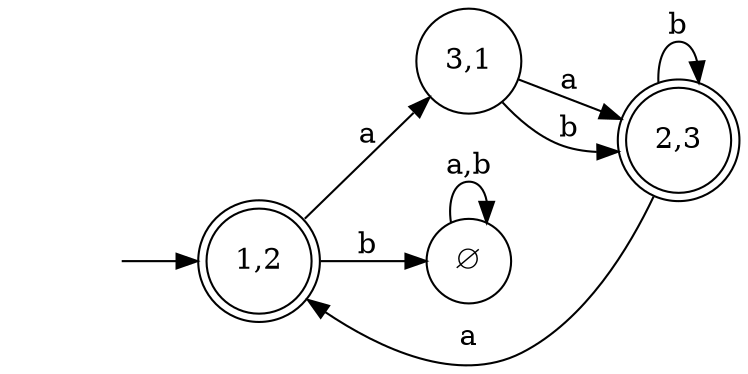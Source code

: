 digraph finite_state_machine {
	rankdir = LR;
	/*size = "4,6"*/
	/*ppi = 300*/
	node [ shape = none ] "";
	node [ shape = doublecircle ]; "1,2" "2,3";
	node [ shape = circle ];

	"" -> "1,2"

	"1,2" -> "3,1"  [ label = "a" ]
	"1,2" -> "∅"  [ label = "b" ]

	"∅" -> "∅" [ label = "a,b" ]

	"3,1" -> "2,3"  [ label = "a" ]
	"3,1" -> "2,3"  [ label = "b" ]

	"2,3" -> "1,2"  [ label = "a" ]
	"2,3" -> "2,3"  [ label = "b" ]
}
